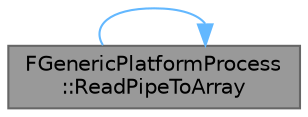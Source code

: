 digraph "FGenericPlatformProcess::ReadPipeToArray"
{
 // INTERACTIVE_SVG=YES
 // LATEX_PDF_SIZE
  bgcolor="transparent";
  edge [fontname=Helvetica,fontsize=10,labelfontname=Helvetica,labelfontsize=10];
  node [fontname=Helvetica,fontsize=10,shape=box,height=0.2,width=0.4];
  rankdir="RL";
  Node1 [id="Node000001",label="FGenericPlatformProcess\l::ReadPipeToArray",height=0.2,width=0.4,color="gray40", fillcolor="grey60", style="filled", fontcolor="black",tooltip="Reads all pending data from an anonymous pipe, such as STDOUT or STDERROR of a process."];
  Node1 -> Node1 [id="edge1_Node000001_Node000001",dir="back",color="steelblue1",style="solid",tooltip=" "];
}
